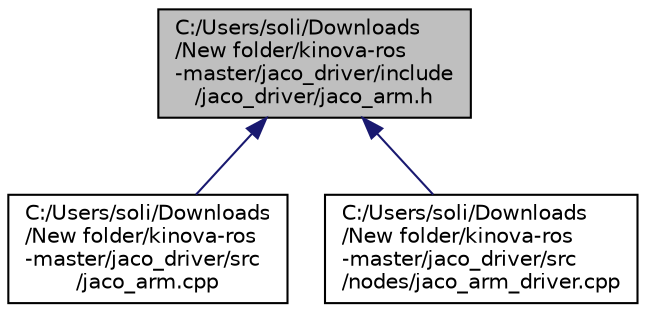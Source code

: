 digraph "C:/Users/soli/Downloads/New folder/kinova-ros-master/jaco_driver/include/jaco_driver/jaco_arm.h"
{
  edge [fontname="Helvetica",fontsize="10",labelfontname="Helvetica",labelfontsize="10"];
  node [fontname="Helvetica",fontsize="10",shape=record];
  Node1 [label="C:/Users/soli/Downloads\l/New folder/kinova-ros\l-master/jaco_driver/include\l/jaco_driver/jaco_arm.h",height=0.2,width=0.4,color="black", fillcolor="grey75", style="filled", fontcolor="black"];
  Node1 -> Node2 [dir="back",color="midnightblue",fontsize="10",style="solid"];
  Node2 [label="C:/Users/soli/Downloads\l/New folder/kinova-ros\l-master/jaco_driver/src\l/jaco_arm.cpp",height=0.2,width=0.4,color="black", fillcolor="white", style="filled",URL="$jaco__arm_8cpp.html"];
  Node1 -> Node3 [dir="back",color="midnightblue",fontsize="10",style="solid"];
  Node3 [label="C:/Users/soli/Downloads\l/New folder/kinova-ros\l-master/jaco_driver/src\l/nodes/jaco_arm_driver.cpp",height=0.2,width=0.4,color="black", fillcolor="white", style="filled",URL="$jaco__arm__driver_8cpp.html"];
}
